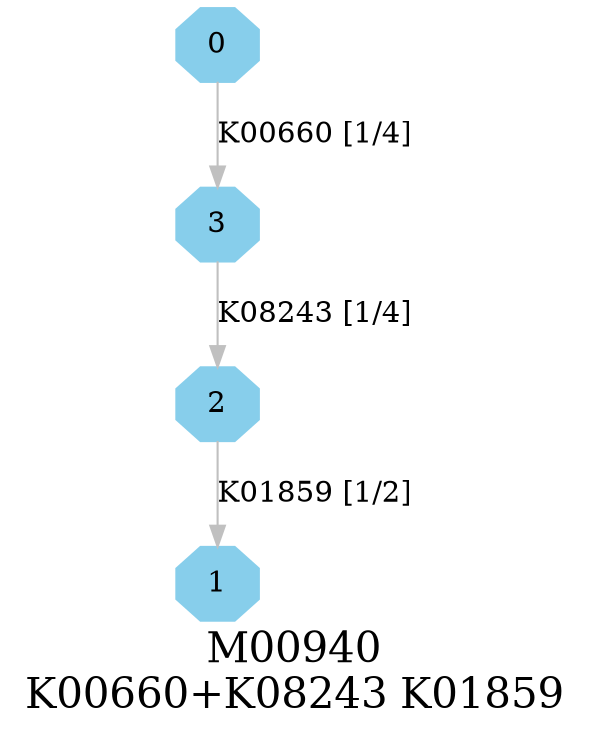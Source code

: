 digraph G {
graph [label="M00940
K00660+K08243 K01859",fontsize=20];
node [shape=box,style=filled];
edge [len=3,color=grey];
{node [width=.3,height=.3,shape=octagon,style=filled,color=skyblue] 0 1 2 3 }
0 -> 3 [label="K00660 [1/4]"];
2 -> 1 [label="K01859 [1/2]"];
3 -> 2 [label="K08243 [1/4]"];
}